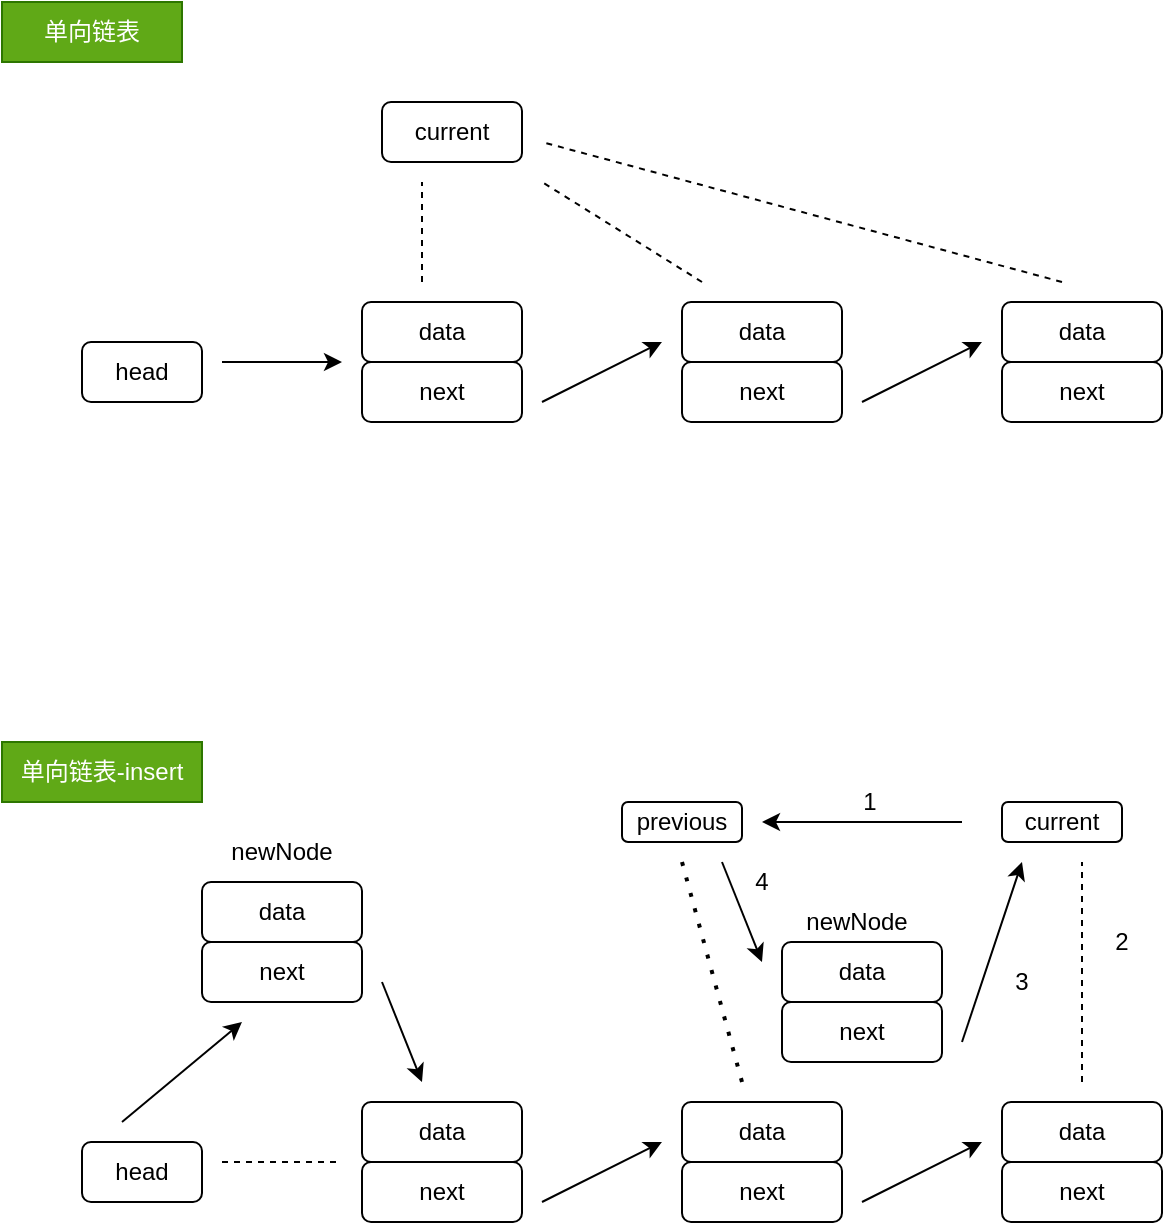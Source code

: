 <mxfile>
    <diagram id="P96SIFDMiti9CphwwPS2" name="第 1 页">
        <mxGraphModel dx="564" dy="679" grid="1" gridSize="10" guides="1" tooltips="1" connect="1" arrows="1" fold="1" page="1" pageScale="1" pageWidth="827" pageHeight="1169" math="0" shadow="0">
            <root>
                <mxCell id="0"/>
                <mxCell id="1" parent="0"/>
                <mxCell id="9" value="data" style="rounded=1;whiteSpace=wrap;html=1;" parent="1" vertex="1">
                    <mxGeometry x="180" y="150" width="80" height="30" as="geometry"/>
                </mxCell>
                <mxCell id="10" value="next" style="rounded=1;whiteSpace=wrap;html=1;" parent="1" vertex="1">
                    <mxGeometry x="180" y="180" width="80" height="30" as="geometry"/>
                </mxCell>
                <mxCell id="11" value="data" style="rounded=1;whiteSpace=wrap;html=1;" parent="1" vertex="1">
                    <mxGeometry x="340" y="150" width="80" height="30" as="geometry"/>
                </mxCell>
                <mxCell id="12" value="next" style="rounded=1;whiteSpace=wrap;html=1;" parent="1" vertex="1">
                    <mxGeometry x="340" y="180" width="80" height="30" as="geometry"/>
                </mxCell>
                <mxCell id="14" value="" style="endArrow=classic;html=1;" parent="1" edge="1">
                    <mxGeometry width="50" height="50" relative="1" as="geometry">
                        <mxPoint x="110" y="180" as="sourcePoint"/>
                        <mxPoint x="170" y="180" as="targetPoint"/>
                    </mxGeometry>
                </mxCell>
                <mxCell id="15" value="" style="endArrow=classic;html=1;" parent="1" edge="1">
                    <mxGeometry width="50" height="50" relative="1" as="geometry">
                        <mxPoint x="270" y="200" as="sourcePoint"/>
                        <mxPoint x="330" y="170" as="targetPoint"/>
                        <Array as="points">
                            <mxPoint x="270" y="200"/>
                        </Array>
                    </mxGeometry>
                </mxCell>
                <mxCell id="16" value="data" style="rounded=1;whiteSpace=wrap;html=1;" parent="1" vertex="1">
                    <mxGeometry x="500" y="150" width="80" height="30" as="geometry"/>
                </mxCell>
                <mxCell id="17" value="next" style="rounded=1;whiteSpace=wrap;html=1;" parent="1" vertex="1">
                    <mxGeometry x="500" y="180" width="80" height="30" as="geometry"/>
                </mxCell>
                <mxCell id="18" value="" style="endArrow=classic;html=1;" parent="1" edge="1">
                    <mxGeometry width="50" height="50" relative="1" as="geometry">
                        <mxPoint x="430" y="200" as="sourcePoint"/>
                        <mxPoint x="490" y="170" as="targetPoint"/>
                        <Array as="points">
                            <mxPoint x="430" y="200"/>
                        </Array>
                    </mxGeometry>
                </mxCell>
                <mxCell id="19" value="current" style="rounded=1;whiteSpace=wrap;html=1;" parent="1" vertex="1">
                    <mxGeometry x="190" y="50" width="70" height="30" as="geometry"/>
                </mxCell>
                <mxCell id="22" value="" style="endArrow=none;dashed=1;html=1;" parent="1" edge="1">
                    <mxGeometry width="50" height="50" relative="1" as="geometry">
                        <mxPoint x="210" y="140" as="sourcePoint"/>
                        <mxPoint x="210" y="90" as="targetPoint"/>
                    </mxGeometry>
                </mxCell>
                <mxCell id="23" value="" style="endArrow=none;dashed=1;html=1;" parent="1" edge="1">
                    <mxGeometry width="50" height="50" relative="1" as="geometry">
                        <mxPoint x="350" y="140" as="sourcePoint"/>
                        <mxPoint x="270" y="90" as="targetPoint"/>
                    </mxGeometry>
                </mxCell>
                <mxCell id="24" value="" style="endArrow=none;dashed=1;html=1;" parent="1" edge="1">
                    <mxGeometry width="50" height="50" relative="1" as="geometry">
                        <mxPoint x="530" y="140" as="sourcePoint"/>
                        <mxPoint x="270" y="70" as="targetPoint"/>
                    </mxGeometry>
                </mxCell>
                <mxCell id="25" value="单向链表" style="rounded=0;whiteSpace=wrap;html=1;fillColor=#60a917;strokeColor=#2D7600;fontColor=#ffffff;" parent="1" vertex="1">
                    <mxGeometry width="90" height="30" as="geometry"/>
                </mxCell>
                <mxCell id="26" value="head" style="rounded=1;whiteSpace=wrap;html=1;" vertex="1" parent="1">
                    <mxGeometry x="40" y="170" width="60" height="30" as="geometry"/>
                </mxCell>
                <mxCell id="27" value="data" style="rounded=1;whiteSpace=wrap;html=1;" vertex="1" parent="1">
                    <mxGeometry x="180" y="550" width="80" height="30" as="geometry"/>
                </mxCell>
                <mxCell id="28" value="next" style="rounded=1;whiteSpace=wrap;html=1;" vertex="1" parent="1">
                    <mxGeometry x="180" y="580" width="80" height="30" as="geometry"/>
                </mxCell>
                <mxCell id="29" value="data" style="rounded=1;whiteSpace=wrap;html=1;" vertex="1" parent="1">
                    <mxGeometry x="340" y="550" width="80" height="30" as="geometry"/>
                </mxCell>
                <mxCell id="30" value="next" style="rounded=1;whiteSpace=wrap;html=1;" vertex="1" parent="1">
                    <mxGeometry x="340" y="580" width="80" height="30" as="geometry"/>
                </mxCell>
                <mxCell id="32" value="" style="endArrow=classic;html=1;" edge="1" parent="1">
                    <mxGeometry width="50" height="50" relative="1" as="geometry">
                        <mxPoint x="270" y="600" as="sourcePoint"/>
                        <mxPoint x="330" y="570" as="targetPoint"/>
                        <Array as="points">
                            <mxPoint x="270" y="600"/>
                        </Array>
                    </mxGeometry>
                </mxCell>
                <mxCell id="33" value="data" style="rounded=1;whiteSpace=wrap;html=1;" vertex="1" parent="1">
                    <mxGeometry x="500" y="550" width="80" height="30" as="geometry"/>
                </mxCell>
                <mxCell id="34" value="next" style="rounded=1;whiteSpace=wrap;html=1;" vertex="1" parent="1">
                    <mxGeometry x="500" y="580" width="80" height="30" as="geometry"/>
                </mxCell>
                <mxCell id="35" value="" style="endArrow=classic;html=1;" edge="1" parent="1">
                    <mxGeometry width="50" height="50" relative="1" as="geometry">
                        <mxPoint x="430" y="600" as="sourcePoint"/>
                        <mxPoint x="490" y="570" as="targetPoint"/>
                        <Array as="points">
                            <mxPoint x="430" y="600"/>
                        </Array>
                    </mxGeometry>
                </mxCell>
                <mxCell id="40" value="单向链表-insert" style="rounded=0;whiteSpace=wrap;html=1;fillColor=#60a917;strokeColor=#2D7600;fontColor=#ffffff;" vertex="1" parent="1">
                    <mxGeometry y="370" width="100" height="30" as="geometry"/>
                </mxCell>
                <mxCell id="41" value="head" style="rounded=1;whiteSpace=wrap;html=1;" vertex="1" parent="1">
                    <mxGeometry x="40" y="570" width="60" height="30" as="geometry"/>
                </mxCell>
                <mxCell id="43" value="data" style="rounded=1;whiteSpace=wrap;html=1;" vertex="1" parent="1">
                    <mxGeometry x="100" y="440" width="80" height="30" as="geometry"/>
                </mxCell>
                <mxCell id="44" value="next" style="rounded=1;whiteSpace=wrap;html=1;" vertex="1" parent="1">
                    <mxGeometry x="100" y="470" width="80" height="30" as="geometry"/>
                </mxCell>
                <mxCell id="45" value="newNode" style="text;html=1;strokeColor=none;fillColor=none;align=center;verticalAlign=middle;whiteSpace=wrap;rounded=0;" vertex="1" parent="1">
                    <mxGeometry x="115" y="410" width="50" height="30" as="geometry"/>
                </mxCell>
                <mxCell id="46" value="" style="endArrow=classic;html=1;" edge="1" parent="1">
                    <mxGeometry width="50" height="50" relative="1" as="geometry">
                        <mxPoint x="60" y="560" as="sourcePoint"/>
                        <mxPoint x="120" y="510" as="targetPoint"/>
                    </mxGeometry>
                </mxCell>
                <mxCell id="47" value="" style="endArrow=classic;html=1;" edge="1" parent="1">
                    <mxGeometry width="50" height="50" relative="1" as="geometry">
                        <mxPoint x="190" y="490" as="sourcePoint"/>
                        <mxPoint x="210" y="540" as="targetPoint"/>
                    </mxGeometry>
                </mxCell>
                <mxCell id="48" value="" style="endArrow=none;dashed=1;html=1;" edge="1" parent="1">
                    <mxGeometry width="50" height="50" relative="1" as="geometry">
                        <mxPoint x="110" y="580" as="sourcePoint"/>
                        <mxPoint x="170" y="580" as="targetPoint"/>
                    </mxGeometry>
                </mxCell>
                <mxCell id="49" value="previous" style="rounded=1;whiteSpace=wrap;html=1;" vertex="1" parent="1">
                    <mxGeometry x="310" y="400" width="60" height="20" as="geometry"/>
                </mxCell>
                <mxCell id="52" value="current" style="rounded=1;whiteSpace=wrap;html=1;" vertex="1" parent="1">
                    <mxGeometry x="500" y="400" width="60" height="20" as="geometry"/>
                </mxCell>
                <mxCell id="54" value="data" style="rounded=1;whiteSpace=wrap;html=1;" vertex="1" parent="1">
                    <mxGeometry x="390" y="470" width="80" height="30" as="geometry"/>
                </mxCell>
                <mxCell id="55" value="next" style="rounded=1;whiteSpace=wrap;html=1;" vertex="1" parent="1">
                    <mxGeometry x="390" y="500" width="80" height="30" as="geometry"/>
                </mxCell>
                <mxCell id="56" value="newNode" style="text;html=1;strokeColor=none;fillColor=none;align=center;verticalAlign=middle;whiteSpace=wrap;rounded=0;" vertex="1" parent="1">
                    <mxGeometry x="405" y="440" width="45" height="40" as="geometry"/>
                </mxCell>
                <mxCell id="58" value="" style="endArrow=none;dashed=1;html=1;dashPattern=1 3;strokeWidth=2;" edge="1" parent="1">
                    <mxGeometry width="50" height="50" relative="1" as="geometry">
                        <mxPoint x="370" y="540" as="sourcePoint"/>
                        <mxPoint x="340" y="430" as="targetPoint"/>
                    </mxGeometry>
                </mxCell>
                <mxCell id="59" value="" style="endArrow=classic;html=1;" edge="1" parent="1">
                    <mxGeometry width="50" height="50" relative="1" as="geometry">
                        <mxPoint x="480" y="410" as="sourcePoint"/>
                        <mxPoint x="380" y="410" as="targetPoint"/>
                    </mxGeometry>
                </mxCell>
                <mxCell id="60" value="1" style="text;html=1;strokeColor=none;fillColor=none;align=center;verticalAlign=middle;whiteSpace=wrap;rounded=0;" vertex="1" parent="1">
                    <mxGeometry x="413.5" y="390" width="40" height="20" as="geometry"/>
                </mxCell>
                <mxCell id="62" value="" style="endArrow=none;dashed=1;html=1;" edge="1" parent="1">
                    <mxGeometry width="50" height="50" relative="1" as="geometry">
                        <mxPoint x="540" y="540" as="sourcePoint"/>
                        <mxPoint x="540" y="430" as="targetPoint"/>
                    </mxGeometry>
                </mxCell>
                <mxCell id="63" value="2" style="text;html=1;strokeColor=none;fillColor=none;align=center;verticalAlign=middle;whiteSpace=wrap;rounded=0;" vertex="1" parent="1">
                    <mxGeometry x="540" y="460" width="40" height="20" as="geometry"/>
                </mxCell>
                <mxCell id="65" value="" style="endArrow=classic;html=1;" edge="1" parent="1">
                    <mxGeometry width="50" height="50" relative="1" as="geometry">
                        <mxPoint x="480" y="520" as="sourcePoint"/>
                        <mxPoint x="510" y="430" as="targetPoint"/>
                    </mxGeometry>
                </mxCell>
                <mxCell id="67" value="3" style="text;html=1;strokeColor=none;fillColor=none;align=center;verticalAlign=middle;whiteSpace=wrap;rounded=0;" vertex="1" parent="1">
                    <mxGeometry x="490" y="480" width="40" height="20" as="geometry"/>
                </mxCell>
                <mxCell id="68" value="" style="endArrow=classic;html=1;" edge="1" parent="1">
                    <mxGeometry width="50" height="50" relative="1" as="geometry">
                        <mxPoint x="360" y="430" as="sourcePoint"/>
                        <mxPoint x="380" y="480" as="targetPoint"/>
                    </mxGeometry>
                </mxCell>
                <mxCell id="69" value="4" style="text;html=1;strokeColor=none;fillColor=none;align=center;verticalAlign=middle;whiteSpace=wrap;rounded=0;" vertex="1" parent="1">
                    <mxGeometry x="360" y="430" width="40" height="20" as="geometry"/>
                </mxCell>
            </root>
        </mxGraphModel>
    </diagram>
</mxfile>